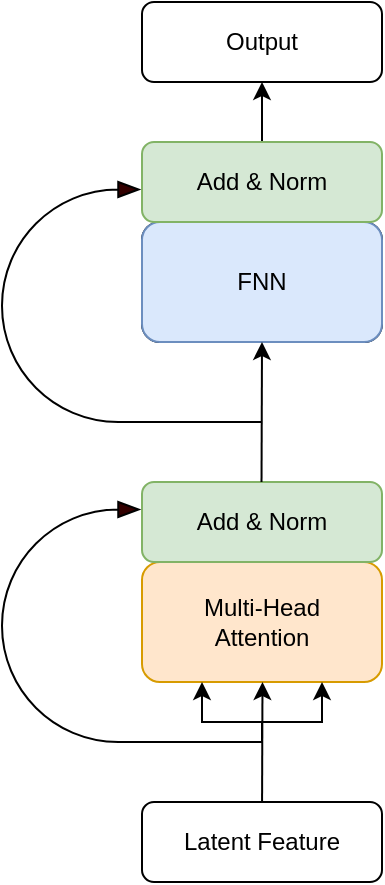 <mxfile version="24.0.7" type="google">
  <diagram name="Page-1" id="HeGrC5uG9cpxvwF2XkxD">
    <mxGraphModel grid="1" page="1" gridSize="10" guides="1" tooltips="1" connect="1" arrows="1" fold="1" pageScale="1" pageWidth="850" pageHeight="1100" math="0" shadow="0">
      <root>
        <mxCell id="0" />
        <mxCell id="1" parent="0" />
        <mxCell id="PULV0fEfbyqmZ-hmgNmc-2" value="" style="rounded=1;whiteSpace=wrap;html=1;" vertex="1" parent="1">
          <mxGeometry x="140" y="230" width="120" height="60" as="geometry" />
        </mxCell>
        <mxCell id="PULV0fEfbyqmZ-hmgNmc-3" value="FNN" style="rounded=1;whiteSpace=wrap;html=1;fillColor=#dae8fc;strokeColor=#6c8ebf;" vertex="1" parent="1">
          <mxGeometry x="140" y="230" width="120" height="60" as="geometry" />
        </mxCell>
        <mxCell id="PULV0fEfbyqmZ-hmgNmc-28" style="edgeStyle=orthogonalEdgeStyle;curved=1;rounded=0;orthogonalLoop=1;jettySize=auto;html=1;exitX=0.5;exitY=0;exitDx=0;exitDy=0;entryX=0.5;entryY=1;entryDx=0;entryDy=0;" edge="1" parent="1" source="PULV0fEfbyqmZ-hmgNmc-4" target="PULV0fEfbyqmZ-hmgNmc-19">
          <mxGeometry relative="1" as="geometry" />
        </mxCell>
        <mxCell id="PULV0fEfbyqmZ-hmgNmc-4" value="Add &amp;amp; Norm" style="rounded=1;whiteSpace=wrap;html=1;fillColor=#d5e8d4;strokeColor=#82b366;" vertex="1" parent="1">
          <mxGeometry x="140" y="190" width="120" height="40" as="geometry" />
        </mxCell>
        <mxCell id="PULV0fEfbyqmZ-hmgNmc-5" value="Multi-Head&lt;div&gt;Attention&lt;/div&gt;" style="rounded=1;whiteSpace=wrap;html=1;fillColor=#ffe6cc;strokeColor=#d79b00;" vertex="1" parent="1">
          <mxGeometry x="140" y="400" width="120" height="60" as="geometry" />
        </mxCell>
        <mxCell id="PULV0fEfbyqmZ-hmgNmc-6" value="Add &amp;amp; Norm" style="rounded=1;whiteSpace=wrap;html=1;fillColor=#d5e8d4;strokeColor=#82b366;" vertex="1" parent="1">
          <mxGeometry x="140" y="360" width="120" height="40" as="geometry" />
        </mxCell>
        <mxCell id="PULV0fEfbyqmZ-hmgNmc-7" value="" style="endArrow=classic;html=1;rounded=0;exitX=0.496;exitY=-0.162;exitDx=0;exitDy=0;exitPerimeter=0;entryX=0.5;entryY=1;entryDx=0;entryDy=0;" edge="1" parent="1" target="PULV0fEfbyqmZ-hmgNmc-3">
          <mxGeometry width="50" height="50" relative="1" as="geometry">
            <mxPoint x="199.76" y="360" as="sourcePoint" />
            <mxPoint x="200.24" y="296.48" as="targetPoint" />
          </mxGeometry>
        </mxCell>
        <mxCell id="PULV0fEfbyqmZ-hmgNmc-11" value="" style="html=1;shadow=0;dashed=0;align=center;verticalAlign=middle;shape=mxgraph.arrows2.uTurnArrow;dy=0;arrowHead=7.5;dx2=10.13;fillColor=#330000;" vertex="1" parent="1">
          <mxGeometry x="70" y="210" width="130" height="120" as="geometry" />
        </mxCell>
        <mxCell id="PULV0fEfbyqmZ-hmgNmc-15" value="" style="html=1;shadow=0;dashed=0;align=center;verticalAlign=middle;shape=mxgraph.arrows2.uTurnArrow;dy=0;arrowHead=7.5;dx2=10.13;fillColor=#330000;" vertex="1" parent="1">
          <mxGeometry x="70" y="370" width="130" height="120" as="geometry" />
        </mxCell>
        <mxCell id="PULV0fEfbyqmZ-hmgNmc-17" value="" style="endArrow=classic;html=1;rounded=0;exitX=0.496;exitY=-0.162;exitDx=0;exitDy=0;exitPerimeter=0;entryX=0.5;entryY=1;entryDx=0;entryDy=0;" edge="1" parent="1">
          <mxGeometry width="50" height="50" relative="1" as="geometry">
            <mxPoint x="200" y="530" as="sourcePoint" />
            <mxPoint x="200.24" y="460" as="targetPoint" />
          </mxGeometry>
        </mxCell>
        <mxCell id="PULV0fEfbyqmZ-hmgNmc-19" value="Output" style="rounded=1;whiteSpace=wrap;html=1;" vertex="1" parent="1">
          <mxGeometry x="140" y="120" width="120" height="40" as="geometry" />
        </mxCell>
        <mxCell id="PULV0fEfbyqmZ-hmgNmc-25" value="" style="endArrow=classic;html=1;rounded=0;edgeStyle=orthogonalEdgeStyle;entryX=0.75;entryY=1;entryDx=0;entryDy=0;" edge="1" parent="1" target="PULV0fEfbyqmZ-hmgNmc-5">
          <mxGeometry width="50" height="50" relative="1" as="geometry">
            <mxPoint x="200" y="490" as="sourcePoint" />
            <mxPoint x="260" y="490" as="targetPoint" />
            <Array as="points">
              <mxPoint x="200" y="480" />
              <mxPoint x="230" y="480" />
            </Array>
          </mxGeometry>
        </mxCell>
        <mxCell id="PULV0fEfbyqmZ-hmgNmc-26" value="" style="endArrow=classic;html=1;rounded=0;edgeStyle=orthogonalEdgeStyle;" edge="1" parent="1">
          <mxGeometry width="50" height="50" relative="1" as="geometry">
            <mxPoint x="130" y="490" as="sourcePoint" />
            <mxPoint x="170" y="460" as="targetPoint" />
            <Array as="points">
              <mxPoint x="200" y="490" />
              <mxPoint x="200" y="480" />
              <mxPoint x="170" y="480" />
              <mxPoint x="170" y="460" />
            </Array>
          </mxGeometry>
        </mxCell>
        <mxCell id="PULV0fEfbyqmZ-hmgNmc-27" value="Latent Feature" style="rounded=1;whiteSpace=wrap;html=1;" vertex="1" parent="1">
          <mxGeometry x="140" y="520" width="120" height="40" as="geometry" />
        </mxCell>
      </root>
    </mxGraphModel>
  </diagram>
</mxfile>
